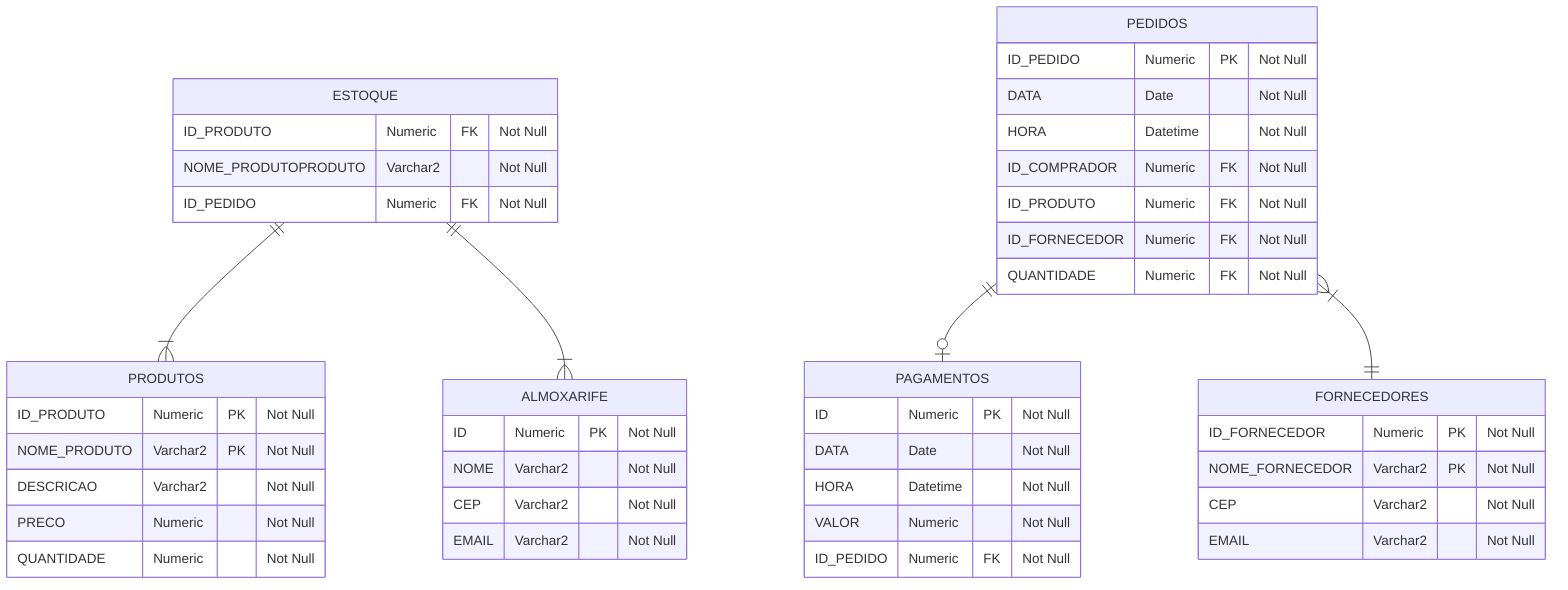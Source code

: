 erDiagram



ESTOQUE {

ID_PRODUTO Numeric FK "Not Null"
NOME_PRODUTOPRODUTO Varchar2 "Not Null"
ID_PEDIDO Numeric FK "Not Null"


}






    PEDIDOS{
        ID_PEDIDO           Numeric PK "Not Null"
        DATA          Date       "Not Null"
        HORA          Datetime   "Not Null"
        ID_COMPRADOR  Numeric FK "Not Null"
        ID_PRODUTO    Numeric FK "Not Null"
        ID_FORNECEDOR Numeric FK "Not Null"
        QUANTIDADE    Numeric FK "Not Null"
    }
    PRODUTOS{
        ID_PRODUTO        Numeric  PK "Not Null"
        NOME_PRODUTO Varchar2 PK   "Not Null"
        DESCRICAO Varchar2    "Not Null"
        PRECO     Numeric     "Not Null"
      QUANTIDADE   Numeric  "Not Null"
    }

    FORNECEDORES{
        ID_FORNECEDOR Numeric PK "Not Null"
        NOME_FORNECEDOR Varchar2 PK "Not Null"
        CEP       Varchar2 "Not Null"
        EMAIL     Varchar2 "Not Null"
    }








    ALMOXARIFE {
        ID        Numeric  PK "Not Null"
        NOME      Varchar2    "Not Null"
        CEP       Varchar2    "Not Null"
        EMAIL     Varchar2    "Not Null"
    }









    PAGAMENTOS{
        ID        Numeric  PK "Not Null"
        DATA      Date        "Not Null"
        HORA      Datetime    "Not Null"
        VALOR     Numeric     "Not Null"
        ID_PEDIDO Numeric  FK "Not Null"
    }



    PEDIDOS      ||--o| PAGAMENTOS: ""

    PEDIDOS      }|--|| FORNECEDORES: ""

    ESTOQUE      ||--|{ PRODUTOS: ""
     ESTOQUE      ||--|{ ALMOXARIFE: ""